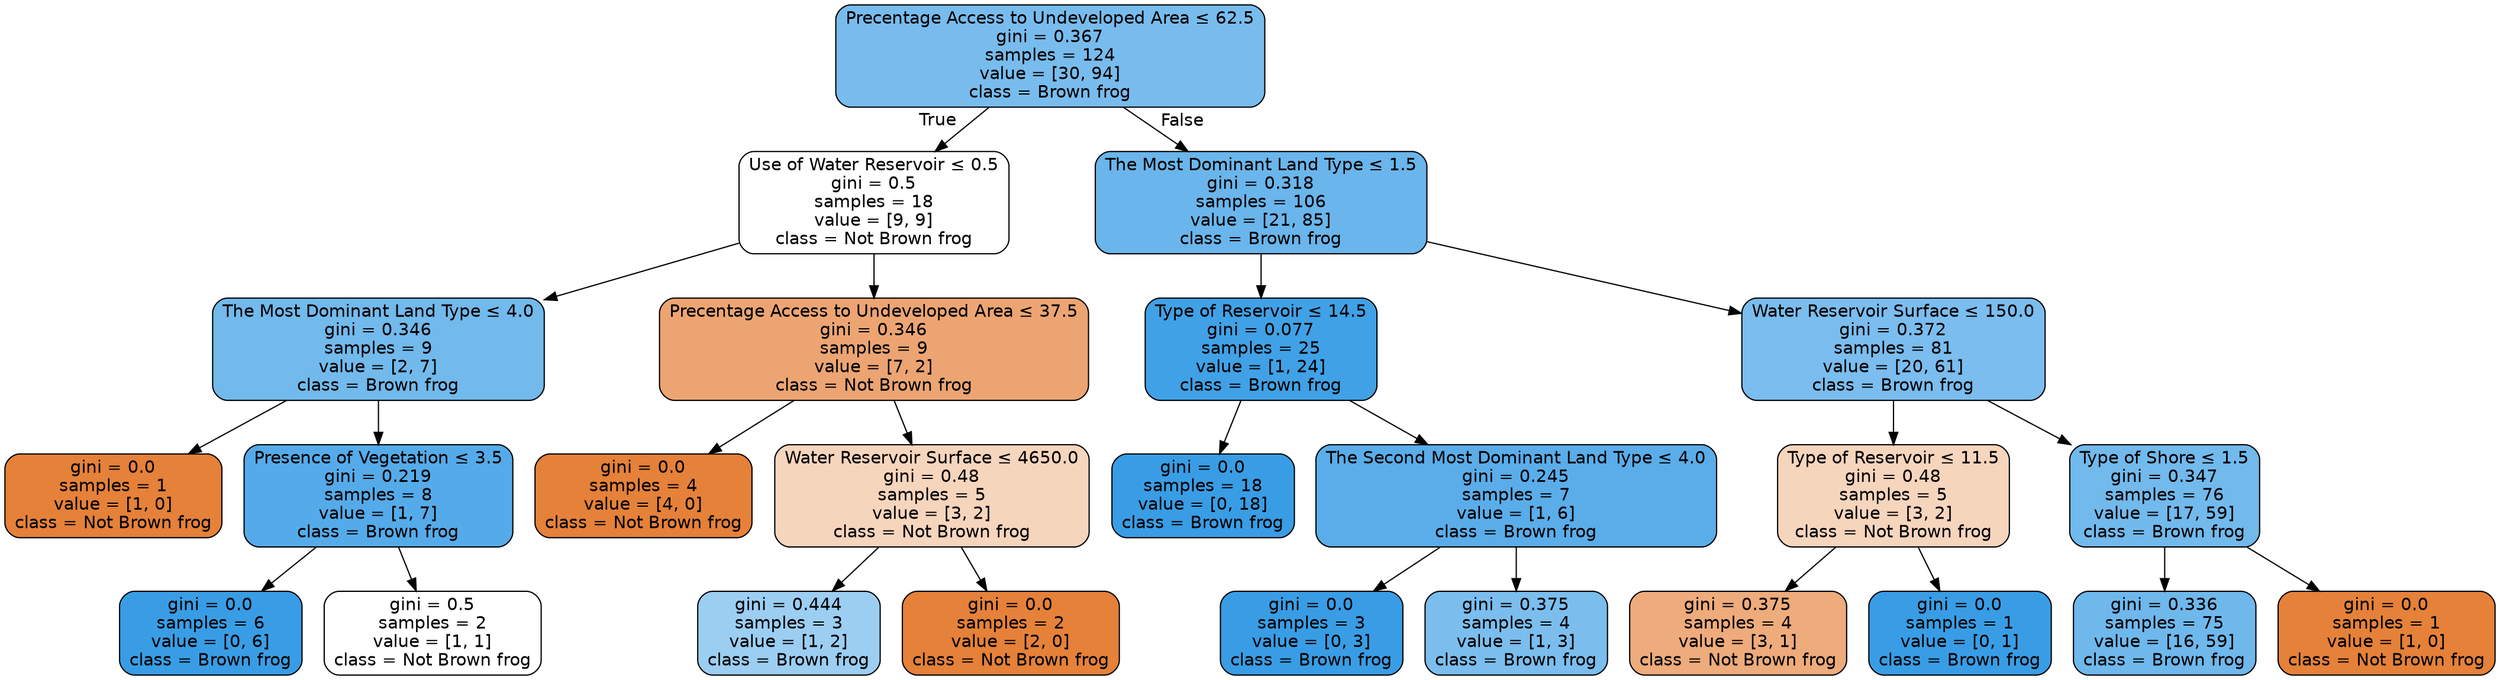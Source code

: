 digraph Tree {
node [shape=box, style="filled, rounded", color="black", fontname=helvetica] ;
edge [fontname=helvetica] ;
0 [label=<Precentage Access to Undeveloped Area &le; 62.5<br/>gini = 0.367<br/>samples = 124<br/>value = [30, 94]<br/>class = Brown frog>, fillcolor="#78bced"] ;
1 [label=<Use of Water Reservoir &le; 0.5<br/>gini = 0.5<br/>samples = 18<br/>value = [9, 9]<br/>class = Not Brown frog>, fillcolor="#ffffff"] ;
0 -> 1 [labeldistance=2.5, labelangle=45, headlabel="True"] ;
2 [label=<The Most Dominant Land Type &le; 4.0<br/>gini = 0.346<br/>samples = 9<br/>value = [2, 7]<br/>class = Brown frog>, fillcolor="#72b9ec"] ;
1 -> 2 ;
3 [label=<gini = 0.0<br/>samples = 1<br/>value = [1, 0]<br/>class = Not Brown frog>, fillcolor="#e58139"] ;
2 -> 3 ;
4 [label=<Presence of Vegetation &le; 3.5<br/>gini = 0.219<br/>samples = 8<br/>value = [1, 7]<br/>class = Brown frog>, fillcolor="#55abe9"] ;
2 -> 4 ;
5 [label=<gini = 0.0<br/>samples = 6<br/>value = [0, 6]<br/>class = Brown frog>, fillcolor="#399de5"] ;
4 -> 5 ;
6 [label=<gini = 0.5<br/>samples = 2<br/>value = [1, 1]<br/>class = Not Brown frog>, fillcolor="#ffffff"] ;
4 -> 6 ;
7 [label=<Precentage Access to Undeveloped Area &le; 37.5<br/>gini = 0.346<br/>samples = 9<br/>value = [7, 2]<br/>class = Not Brown frog>, fillcolor="#eca572"] ;
1 -> 7 ;
8 [label=<gini = 0.0<br/>samples = 4<br/>value = [4, 0]<br/>class = Not Brown frog>, fillcolor="#e58139"] ;
7 -> 8 ;
9 [label=<Water Reservoir Surface &le; 4650.0<br/>gini = 0.48<br/>samples = 5<br/>value = [3, 2]<br/>class = Not Brown frog>, fillcolor="#f6d5bd"] ;
7 -> 9 ;
10 [label=<gini = 0.444<br/>samples = 3<br/>value = [1, 2]<br/>class = Brown frog>, fillcolor="#9ccef2"] ;
9 -> 10 ;
11 [label=<gini = 0.0<br/>samples = 2<br/>value = [2, 0]<br/>class = Not Brown frog>, fillcolor="#e58139"] ;
9 -> 11 ;
12 [label=<The Most Dominant Land Type &le; 1.5<br/>gini = 0.318<br/>samples = 106<br/>value = [21, 85]<br/>class = Brown frog>, fillcolor="#6ab5eb"] ;
0 -> 12 [labeldistance=2.5, labelangle=-45, headlabel="False"] ;
13 [label=<Type of Reservoir &le; 14.5<br/>gini = 0.077<br/>samples = 25<br/>value = [1, 24]<br/>class = Brown frog>, fillcolor="#41a1e6"] ;
12 -> 13 ;
14 [label=<gini = 0.0<br/>samples = 18<br/>value = [0, 18]<br/>class = Brown frog>, fillcolor="#399de5"] ;
13 -> 14 ;
15 [label=<The Second Most Dominant Land Type &le; 4.0<br/>gini = 0.245<br/>samples = 7<br/>value = [1, 6]<br/>class = Brown frog>, fillcolor="#5aade9"] ;
13 -> 15 ;
16 [label=<gini = 0.0<br/>samples = 3<br/>value = [0, 3]<br/>class = Brown frog>, fillcolor="#399de5"] ;
15 -> 16 ;
17 [label=<gini = 0.375<br/>samples = 4<br/>value = [1, 3]<br/>class = Brown frog>, fillcolor="#7bbeee"] ;
15 -> 17 ;
18 [label=<Water Reservoir Surface &le; 150.0<br/>gini = 0.372<br/>samples = 81<br/>value = [20, 61]<br/>class = Brown frog>, fillcolor="#7abdee"] ;
12 -> 18 ;
19 [label=<Type of Reservoir &le; 11.5<br/>gini = 0.48<br/>samples = 5<br/>value = [3, 2]<br/>class = Not Brown frog>, fillcolor="#f6d5bd"] ;
18 -> 19 ;
20 [label=<gini = 0.375<br/>samples = 4<br/>value = [3, 1]<br/>class = Not Brown frog>, fillcolor="#eeab7b"] ;
19 -> 20 ;
21 [label=<gini = 0.0<br/>samples = 1<br/>value = [0, 1]<br/>class = Brown frog>, fillcolor="#399de5"] ;
19 -> 21 ;
22 [label=<Type of Shore &le; 1.5<br/>gini = 0.347<br/>samples = 76<br/>value = [17, 59]<br/>class = Brown frog>, fillcolor="#72b9ec"] ;
18 -> 22 ;
23 [label=<gini = 0.336<br/>samples = 75<br/>value = [16, 59]<br/>class = Brown frog>, fillcolor="#6fb8ec"] ;
22 -> 23 ;
24 [label=<gini = 0.0<br/>samples = 1<br/>value = [1, 0]<br/>class = Not Brown frog>, fillcolor="#e58139"] ;
22 -> 24 ;
}